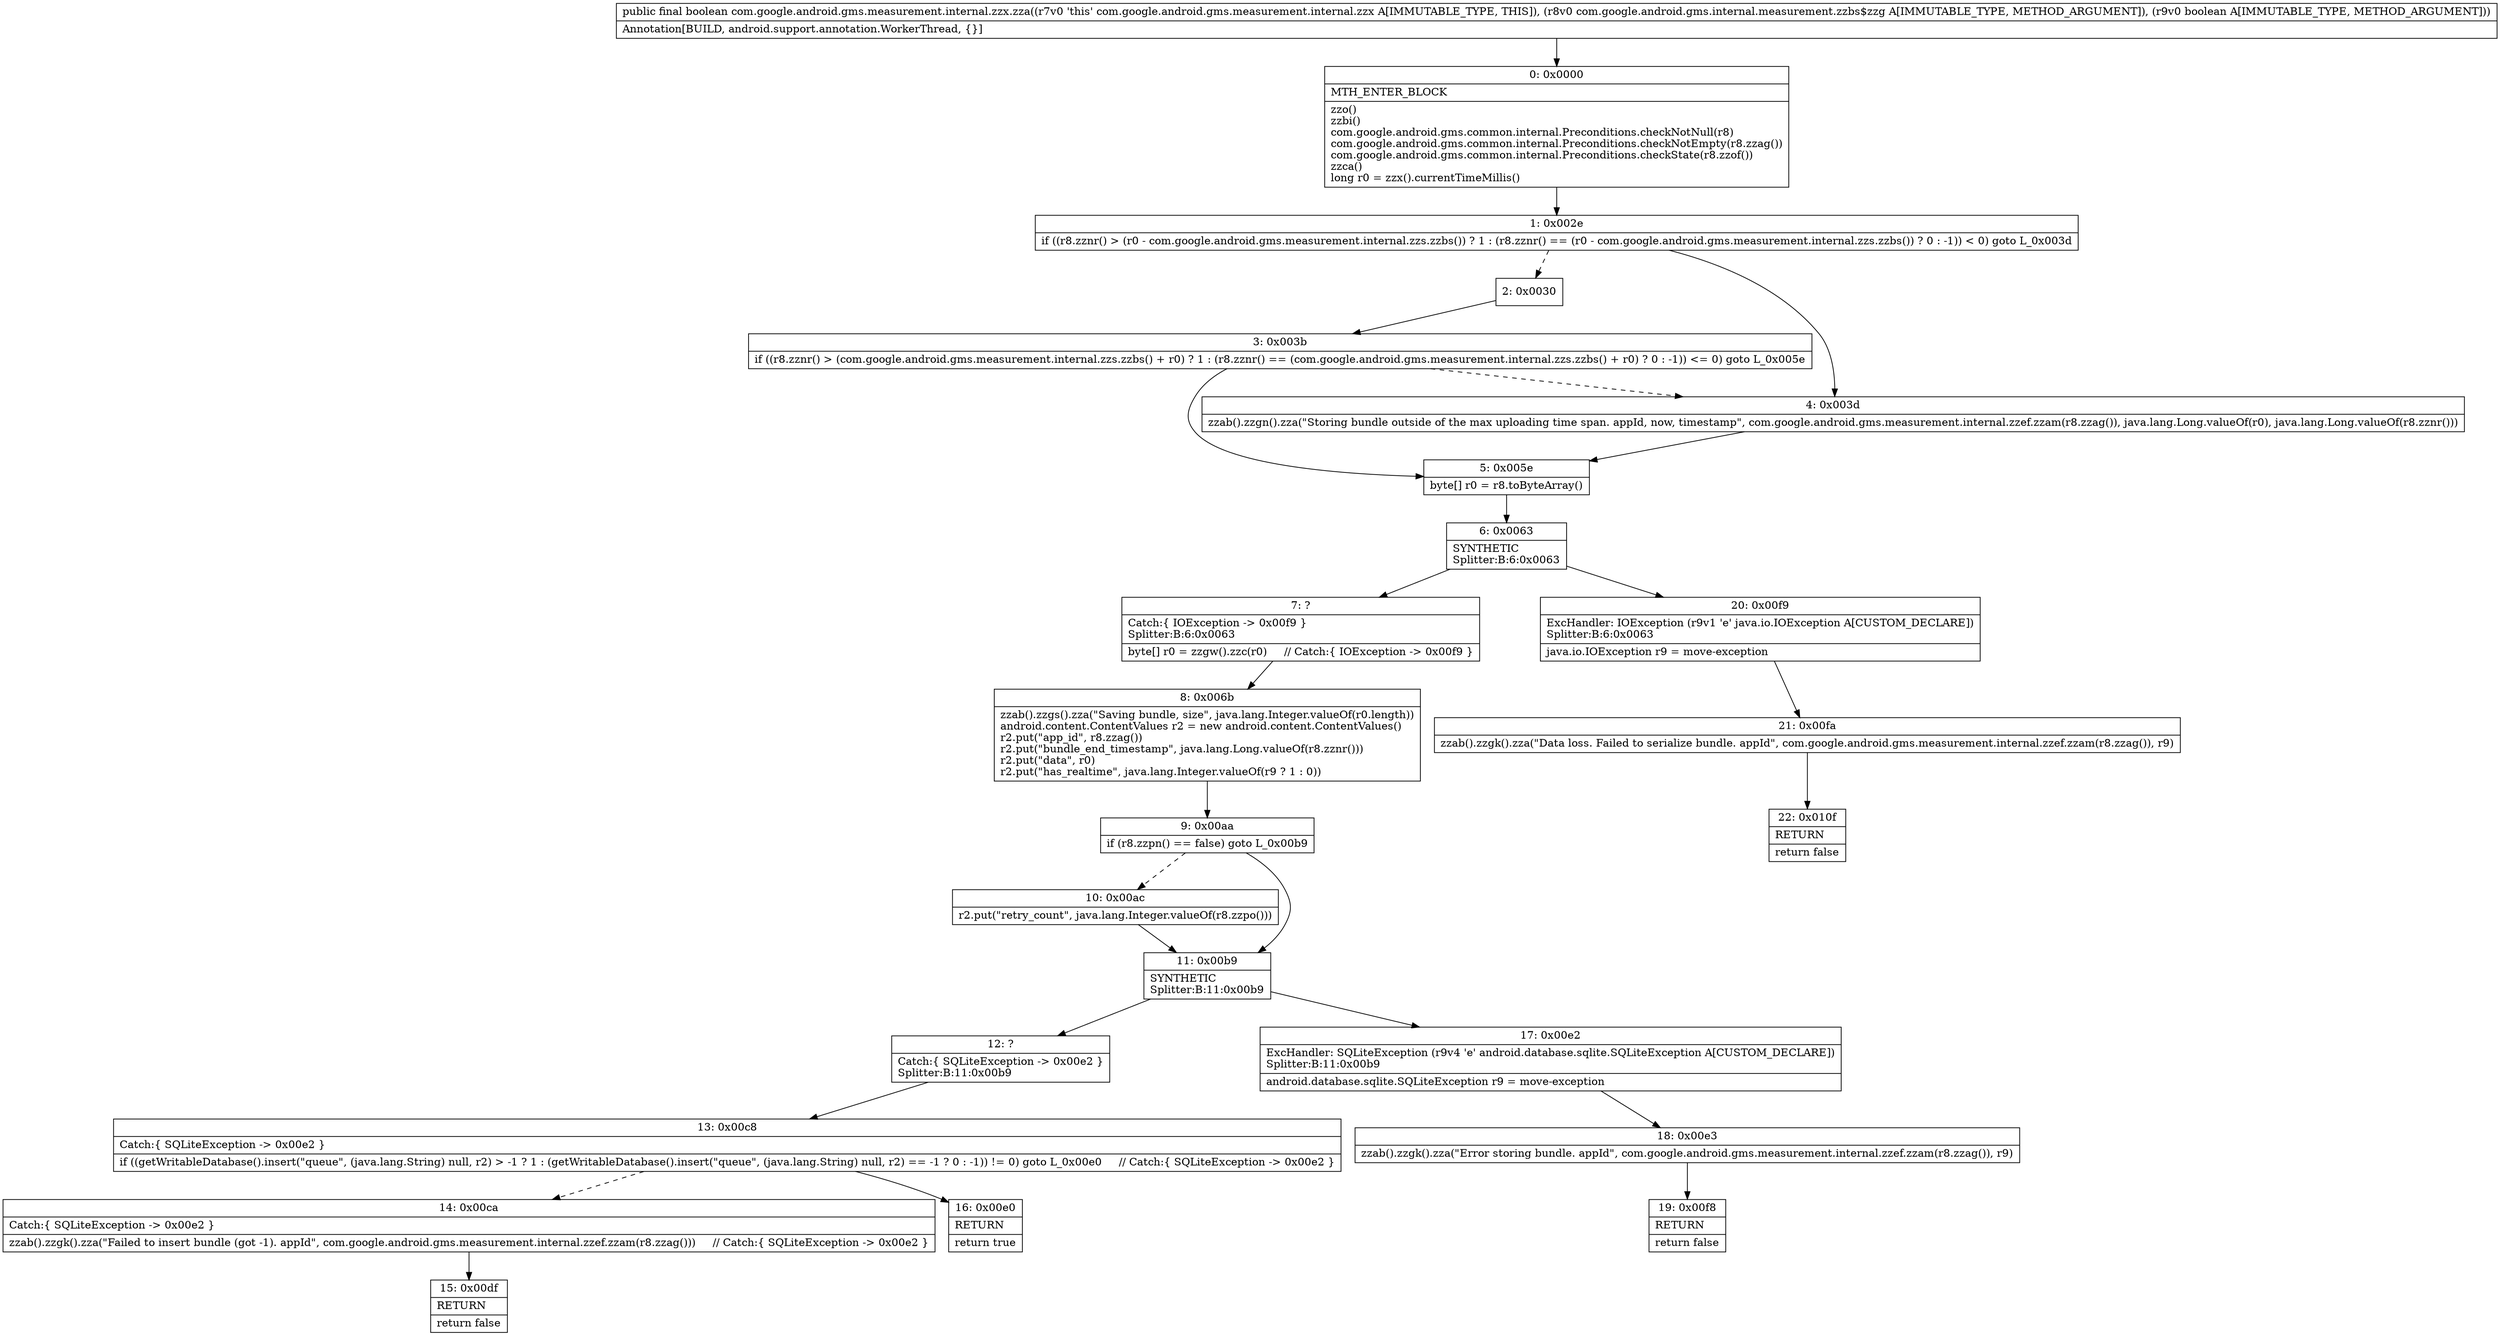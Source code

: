 digraph "CFG forcom.google.android.gms.measurement.internal.zzx.zza(Lcom\/google\/android\/gms\/internal\/measurement\/zzbs$zzg;Z)Z" {
Node_0 [shape=record,label="{0\:\ 0x0000|MTH_ENTER_BLOCK\l|zzo()\lzzbi()\lcom.google.android.gms.common.internal.Preconditions.checkNotNull(r8)\lcom.google.android.gms.common.internal.Preconditions.checkNotEmpty(r8.zzag())\lcom.google.android.gms.common.internal.Preconditions.checkState(r8.zzof())\lzzca()\llong r0 = zzx().currentTimeMillis()\l}"];
Node_1 [shape=record,label="{1\:\ 0x002e|if ((r8.zznr() \> (r0 \- com.google.android.gms.measurement.internal.zzs.zzbs()) ? 1 : (r8.zznr() == (r0 \- com.google.android.gms.measurement.internal.zzs.zzbs()) ? 0 : \-1)) \< 0) goto L_0x003d\l}"];
Node_2 [shape=record,label="{2\:\ 0x0030}"];
Node_3 [shape=record,label="{3\:\ 0x003b|if ((r8.zznr() \> (com.google.android.gms.measurement.internal.zzs.zzbs() + r0) ? 1 : (r8.zznr() == (com.google.android.gms.measurement.internal.zzs.zzbs() + r0) ? 0 : \-1)) \<= 0) goto L_0x005e\l}"];
Node_4 [shape=record,label="{4\:\ 0x003d|zzab().zzgn().zza(\"Storing bundle outside of the max uploading time span. appId, now, timestamp\", com.google.android.gms.measurement.internal.zzef.zzam(r8.zzag()), java.lang.Long.valueOf(r0), java.lang.Long.valueOf(r8.zznr()))\l}"];
Node_5 [shape=record,label="{5\:\ 0x005e|byte[] r0 = r8.toByteArray()\l}"];
Node_6 [shape=record,label="{6\:\ 0x0063|SYNTHETIC\lSplitter:B:6:0x0063\l}"];
Node_7 [shape=record,label="{7\:\ ?|Catch:\{ IOException \-\> 0x00f9 \}\lSplitter:B:6:0x0063\l|byte[] r0 = zzgw().zzc(r0)     \/\/ Catch:\{ IOException \-\> 0x00f9 \}\l}"];
Node_8 [shape=record,label="{8\:\ 0x006b|zzab().zzgs().zza(\"Saving bundle, size\", java.lang.Integer.valueOf(r0.length))\landroid.content.ContentValues r2 = new android.content.ContentValues()\lr2.put(\"app_id\", r8.zzag())\lr2.put(\"bundle_end_timestamp\", java.lang.Long.valueOf(r8.zznr()))\lr2.put(\"data\", r0)\lr2.put(\"has_realtime\", java.lang.Integer.valueOf(r9 ? 1 : 0))\l}"];
Node_9 [shape=record,label="{9\:\ 0x00aa|if (r8.zzpn() == false) goto L_0x00b9\l}"];
Node_10 [shape=record,label="{10\:\ 0x00ac|r2.put(\"retry_count\", java.lang.Integer.valueOf(r8.zzpo()))\l}"];
Node_11 [shape=record,label="{11\:\ 0x00b9|SYNTHETIC\lSplitter:B:11:0x00b9\l}"];
Node_12 [shape=record,label="{12\:\ ?|Catch:\{ SQLiteException \-\> 0x00e2 \}\lSplitter:B:11:0x00b9\l}"];
Node_13 [shape=record,label="{13\:\ 0x00c8|Catch:\{ SQLiteException \-\> 0x00e2 \}\l|if ((getWritableDatabase().insert(\"queue\", (java.lang.String) null, r2) \> \-1 ? 1 : (getWritableDatabase().insert(\"queue\", (java.lang.String) null, r2) == \-1 ? 0 : \-1)) != 0) goto L_0x00e0     \/\/ Catch:\{ SQLiteException \-\> 0x00e2 \}\l}"];
Node_14 [shape=record,label="{14\:\ 0x00ca|Catch:\{ SQLiteException \-\> 0x00e2 \}\l|zzab().zzgk().zza(\"Failed to insert bundle (got \-1). appId\", com.google.android.gms.measurement.internal.zzef.zzam(r8.zzag()))     \/\/ Catch:\{ SQLiteException \-\> 0x00e2 \}\l}"];
Node_15 [shape=record,label="{15\:\ 0x00df|RETURN\l|return false\l}"];
Node_16 [shape=record,label="{16\:\ 0x00e0|RETURN\l|return true\l}"];
Node_17 [shape=record,label="{17\:\ 0x00e2|ExcHandler: SQLiteException (r9v4 'e' android.database.sqlite.SQLiteException A[CUSTOM_DECLARE])\lSplitter:B:11:0x00b9\l|android.database.sqlite.SQLiteException r9 = move\-exception\l}"];
Node_18 [shape=record,label="{18\:\ 0x00e3|zzab().zzgk().zza(\"Error storing bundle. appId\", com.google.android.gms.measurement.internal.zzef.zzam(r8.zzag()), r9)\l}"];
Node_19 [shape=record,label="{19\:\ 0x00f8|RETURN\l|return false\l}"];
Node_20 [shape=record,label="{20\:\ 0x00f9|ExcHandler: IOException (r9v1 'e' java.io.IOException A[CUSTOM_DECLARE])\lSplitter:B:6:0x0063\l|java.io.IOException r9 = move\-exception\l}"];
Node_21 [shape=record,label="{21\:\ 0x00fa|zzab().zzgk().zza(\"Data loss. Failed to serialize bundle. appId\", com.google.android.gms.measurement.internal.zzef.zzam(r8.zzag()), r9)\l}"];
Node_22 [shape=record,label="{22\:\ 0x010f|RETURN\l|return false\l}"];
MethodNode[shape=record,label="{public final boolean com.google.android.gms.measurement.internal.zzx.zza((r7v0 'this' com.google.android.gms.measurement.internal.zzx A[IMMUTABLE_TYPE, THIS]), (r8v0 com.google.android.gms.internal.measurement.zzbs$zzg A[IMMUTABLE_TYPE, METHOD_ARGUMENT]), (r9v0 boolean A[IMMUTABLE_TYPE, METHOD_ARGUMENT]))  | Annotation[BUILD, android.support.annotation.WorkerThread, \{\}]\l}"];
MethodNode -> Node_0;
Node_0 -> Node_1;
Node_1 -> Node_2[style=dashed];
Node_1 -> Node_4;
Node_2 -> Node_3;
Node_3 -> Node_4[style=dashed];
Node_3 -> Node_5;
Node_4 -> Node_5;
Node_5 -> Node_6;
Node_6 -> Node_7;
Node_6 -> Node_20;
Node_7 -> Node_8;
Node_8 -> Node_9;
Node_9 -> Node_10[style=dashed];
Node_9 -> Node_11;
Node_10 -> Node_11;
Node_11 -> Node_12;
Node_11 -> Node_17;
Node_12 -> Node_13;
Node_13 -> Node_14[style=dashed];
Node_13 -> Node_16;
Node_14 -> Node_15;
Node_17 -> Node_18;
Node_18 -> Node_19;
Node_20 -> Node_21;
Node_21 -> Node_22;
}

